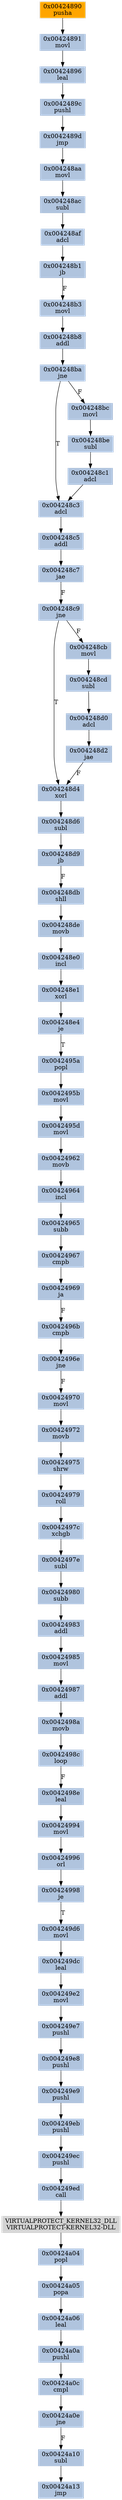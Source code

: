 strict digraph G {
	graph [bgcolor=transparent,
		name=G
	];
	node [color=lightsteelblue,
		fillcolor=lightsteelblue,
		shape=rectangle,
		style=filled
	];
	"0x0042496b"	[label="0x0042496b
cmpb"];
	"0x0042496e"	[label="0x0042496e
jne"];
	"0x0042496b" -> "0x0042496e"	[color="#000000"];
	"0x0042495b"	[label="0x0042495b
movl"];
	"0x0042495d"	[label="0x0042495d
movl"];
	"0x0042495b" -> "0x0042495d"	[color="#000000"];
	"0x00424964"	[label="0x00424964
incl"];
	"0x00424965"	[label="0x00424965
subb"];
	"0x00424964" -> "0x00424965"	[color="#000000"];
	"0x00424890"	[color=lightgrey,
		fillcolor=orange,
		label="0x00424890
pusha"];
	"0x00424891"	[label="0x00424891
movl"];
	"0x00424890" -> "0x00424891"	[color="#000000"];
	"0x004248e1"	[label="0x004248e1
xorl"];
	"0x004248e4"	[label="0x004248e4
je"];
	"0x004248e1" -> "0x004248e4"	[color="#000000"];
	"0x00424998"	[label="0x00424998
je"];
	"0x004249d6"	[label="0x004249d6
movl"];
	"0x00424998" -> "0x004249d6"	[color="#000000",
		label=T];
	"0x004248c3"	[label="0x004248c3
adcl"];
	"0x004248c5"	[label="0x004248c5
addl"];
	"0x004248c3" -> "0x004248c5"	[color="#000000"];
	"0x00424967"	[label="0x00424967
cmpb"];
	"0x00424969"	[label="0x00424969
ja"];
	"0x00424967" -> "0x00424969"	[color="#000000"];
	"0x00424985"	[label="0x00424985
movl"];
	"0x00424987"	[label="0x00424987
addl"];
	"0x00424985" -> "0x00424987"	[color="#000000"];
	"0x004249ed"	[label="0x004249ed
call"];
	VIRTUALPROTECT_KERNEL32_DLL	[color=lightgrey,
		fillcolor=lightgrey,
		label="VIRTUALPROTECT_KERNEL32_DLL
VIRTUALPROTECT-KERNEL32-DLL"];
	"0x004249ed" -> VIRTUALPROTECT_KERNEL32_DLL	[color="#000000"];
	"0x004249dc"	[label="0x004249dc
leal"];
	"0x004249d6" -> "0x004249dc"	[color="#000000"];
	"0x00424962"	[label="0x00424962
movb"];
	"0x0042495d" -> "0x00424962"	[color="#000000"];
	"0x00424965" -> "0x00424967"	[color="#000000"];
	"0x0042495a"	[label="0x0042495a
popl"];
	"0x004248e4" -> "0x0042495a"	[color="#000000",
		label=T];
	"0x00424996"	[label="0x00424996
orl"];
	"0x00424996" -> "0x00424998"	[color="#000000"];
	"0x004248d6"	[label="0x004248d6
subl"];
	"0x004248d9"	[label="0x004248d9
jb"];
	"0x004248d6" -> "0x004248d9"	[color="#000000"];
	"0x004248c9"	[label="0x004248c9
jne"];
	"0x004248d4"	[label="0x004248d4
xorl"];
	"0x004248c9" -> "0x004248d4"	[color="#000000",
		label=T];
	"0x004248cb"	[label="0x004248cb
movl"];
	"0x004248c9" -> "0x004248cb"	[color="#000000",
		label=F];
	"0x00424a10"	[label="0x00424a10
subl"];
	"0x00424a13"	[label="0x00424a13
jmp"];
	"0x00424a10" -> "0x00424a13"	[color="#000000"];
	"0x004249e2"	[label="0x004249e2
movl"];
	"0x004249e7"	[label="0x004249e7
pushl"];
	"0x004249e2" -> "0x004249e7"	[color="#000000"];
	"0x004248af"	[label="0x004248af
adcl"];
	"0x004248b1"	[label="0x004248b1
jb"];
	"0x004248af" -> "0x004248b1"	[color="#000000"];
	"0x004248be"	[label="0x004248be
subl"];
	"0x004248c1"	[label="0x004248c1
adcl"];
	"0x004248be" -> "0x004248c1"	[color="#000000"];
	"0x00424962" -> "0x00424964"	[color="#000000"];
	"0x00424a0c"	[label="0x00424a0c
cmpl"];
	"0x00424a0e"	[label="0x00424a0e
jne"];
	"0x00424a0c" -> "0x00424a0e"	[color="#000000"];
	"0x004248b3"	[label="0x004248b3
movl"];
	"0x004248b8"	[label="0x004248b8
addl"];
	"0x004248b3" -> "0x004248b8"	[color="#000000"];
	"0x004248c7"	[label="0x004248c7
jae"];
	"0x004248c7" -> "0x004248c9"	[color="#000000",
		label=F];
	"0x0042495a" -> "0x0042495b"	[color="#000000"];
	"0x004249e9"	[label="0x004249e9
pushl"];
	"0x004249eb"	[label="0x004249eb
pushl"];
	"0x004249e9" -> "0x004249eb"	[color="#000000"];
	"0x0042498e"	[label="0x0042498e
leal"];
	"0x00424994"	[label="0x00424994
movl"];
	"0x0042498e" -> "0x00424994"	[color="#000000"];
	"0x004249ec"	[label="0x004249ec
pushl"];
	"0x004249eb" -> "0x004249ec"	[color="#000000"];
	"0x004248db"	[label="0x004248db
shll"];
	"0x004248de"	[label="0x004248de
movb"];
	"0x004248db" -> "0x004248de"	[color="#000000"];
	"0x004248d9" -> "0x004248db"	[color="#000000",
		label=F];
	"0x004248ba"	[label="0x004248ba
jne"];
	"0x004248ba" -> "0x004248c3"	[color="#000000",
		label=T];
	"0x004248bc"	[label="0x004248bc
movl"];
	"0x004248ba" -> "0x004248bc"	[color="#000000",
		label=F];
	"0x00424a06"	[label="0x00424a06
leal"];
	"0x00424a0a"	[label="0x00424a0a
pushl"];
	"0x00424a06" -> "0x00424a0a"	[color="#000000"];
	"0x004248b8" -> "0x004248ba"	[color="#000000"];
	"0x004249ec" -> "0x004249ed"	[color="#000000"];
	"0x004248e0"	[label="0x004248e0
incl"];
	"0x004248de" -> "0x004248e0"	[color="#000000"];
	"0x004249e8"	[label="0x004249e8
pushl"];
	"0x004249e7" -> "0x004249e8"	[color="#000000"];
	"0x00424a04"	[label="0x00424a04
popl"];
	VIRTUALPROTECT_KERNEL32_DLL -> "0x00424a04"	[color="#000000"];
	"0x0042498c"	[label="0x0042498c
loop"];
	"0x0042498c" -> "0x0042498e"	[color="#000000",
		label=F];
	"0x004248d2"	[label="0x004248d2
jae"];
	"0x004248d2" -> "0x004248d4"	[color="#000000",
		label=F];
	"0x004248ac"	[label="0x004248ac
subl"];
	"0x004248ac" -> "0x004248af"	[color="#000000"];
	"0x00424a0a" -> "0x00424a0c"	[color="#000000"];
	"0x0042489d"	[label="0x0042489d
jmp"];
	"0x004248aa"	[label="0x004248aa
movl"];
	"0x0042489d" -> "0x004248aa"	[color="#000000"];
	"0x00424969" -> "0x0042496b"	[color="#000000",
		label=F];
	"0x004248aa" -> "0x004248ac"	[color="#000000"];
	"0x0042497c"	[label="0x0042497c
xchgb"];
	"0x0042497e"	[label="0x0042497e
subl"];
	"0x0042497c" -> "0x0042497e"	[color="#000000"];
	"0x00424970"	[label="0x00424970
movl"];
	"0x0042496e" -> "0x00424970"	[color="#000000",
		label=F];
	"0x004248d4" -> "0x004248d6"	[color="#000000"];
	"0x00424896"	[label="0x00424896
leal"];
	"0x00424891" -> "0x00424896"	[color="#000000"];
	"0x004248cd"	[label="0x004248cd
subl"];
	"0x004248cb" -> "0x004248cd"	[color="#000000"];
	"0x00424994" -> "0x00424996"	[color="#000000"];
	"0x00424980"	[label="0x00424980
subb"];
	"0x00424983"	[label="0x00424983
addl"];
	"0x00424980" -> "0x00424983"	[color="#000000"];
	"0x00424972"	[label="0x00424972
movb"];
	"0x00424975"	[label="0x00424975
shrw"];
	"0x00424972" -> "0x00424975"	[color="#000000"];
	"0x004248d0"	[label="0x004248d0
adcl"];
	"0x004248cd" -> "0x004248d0"	[color="#000000"];
	"0x00424a0e" -> "0x00424a10"	[color="#000000",
		label=F];
	"0x00424983" -> "0x00424985"	[color="#000000"];
	"0x00424979"	[label="0x00424979
roll"];
	"0x00424975" -> "0x00424979"	[color="#000000"];
	"0x004249dc" -> "0x004249e2"	[color="#000000"];
	"0x0042498a"	[label="0x0042498a
movb"];
	"0x00424987" -> "0x0042498a"	[color="#000000"];
	"0x0042489c"	[label="0x0042489c
pushl"];
	"0x0042489c" -> "0x0042489d"	[color="#000000"];
	"0x00424896" -> "0x0042489c"	[color="#000000"];
	"0x004248c5" -> "0x004248c7"	[color="#000000"];
	"0x00424a05"	[label="0x00424a05
popa"];
	"0x00424a05" -> "0x00424a06"	[color="#000000"];
	"0x004248d0" -> "0x004248d2"	[color="#000000"];
	"0x004248bc" -> "0x004248be"	[color="#000000"];
	"0x0042498a" -> "0x0042498c"	[color="#000000"];
	"0x004248c1" -> "0x004248c3"	[color="#000000"];
	"0x00424979" -> "0x0042497c"	[color="#000000"];
	"0x004248b1" -> "0x004248b3"	[color="#000000",
		label=F];
	"0x004248e0" -> "0x004248e1"	[color="#000000"];
	"0x00424a04" -> "0x00424a05"	[color="#000000"];
	"0x00424970" -> "0x00424972"	[color="#000000"];
	"0x0042497e" -> "0x00424980"	[color="#000000"];
	"0x004249e8" -> "0x004249e9"	[color="#000000"];
}

